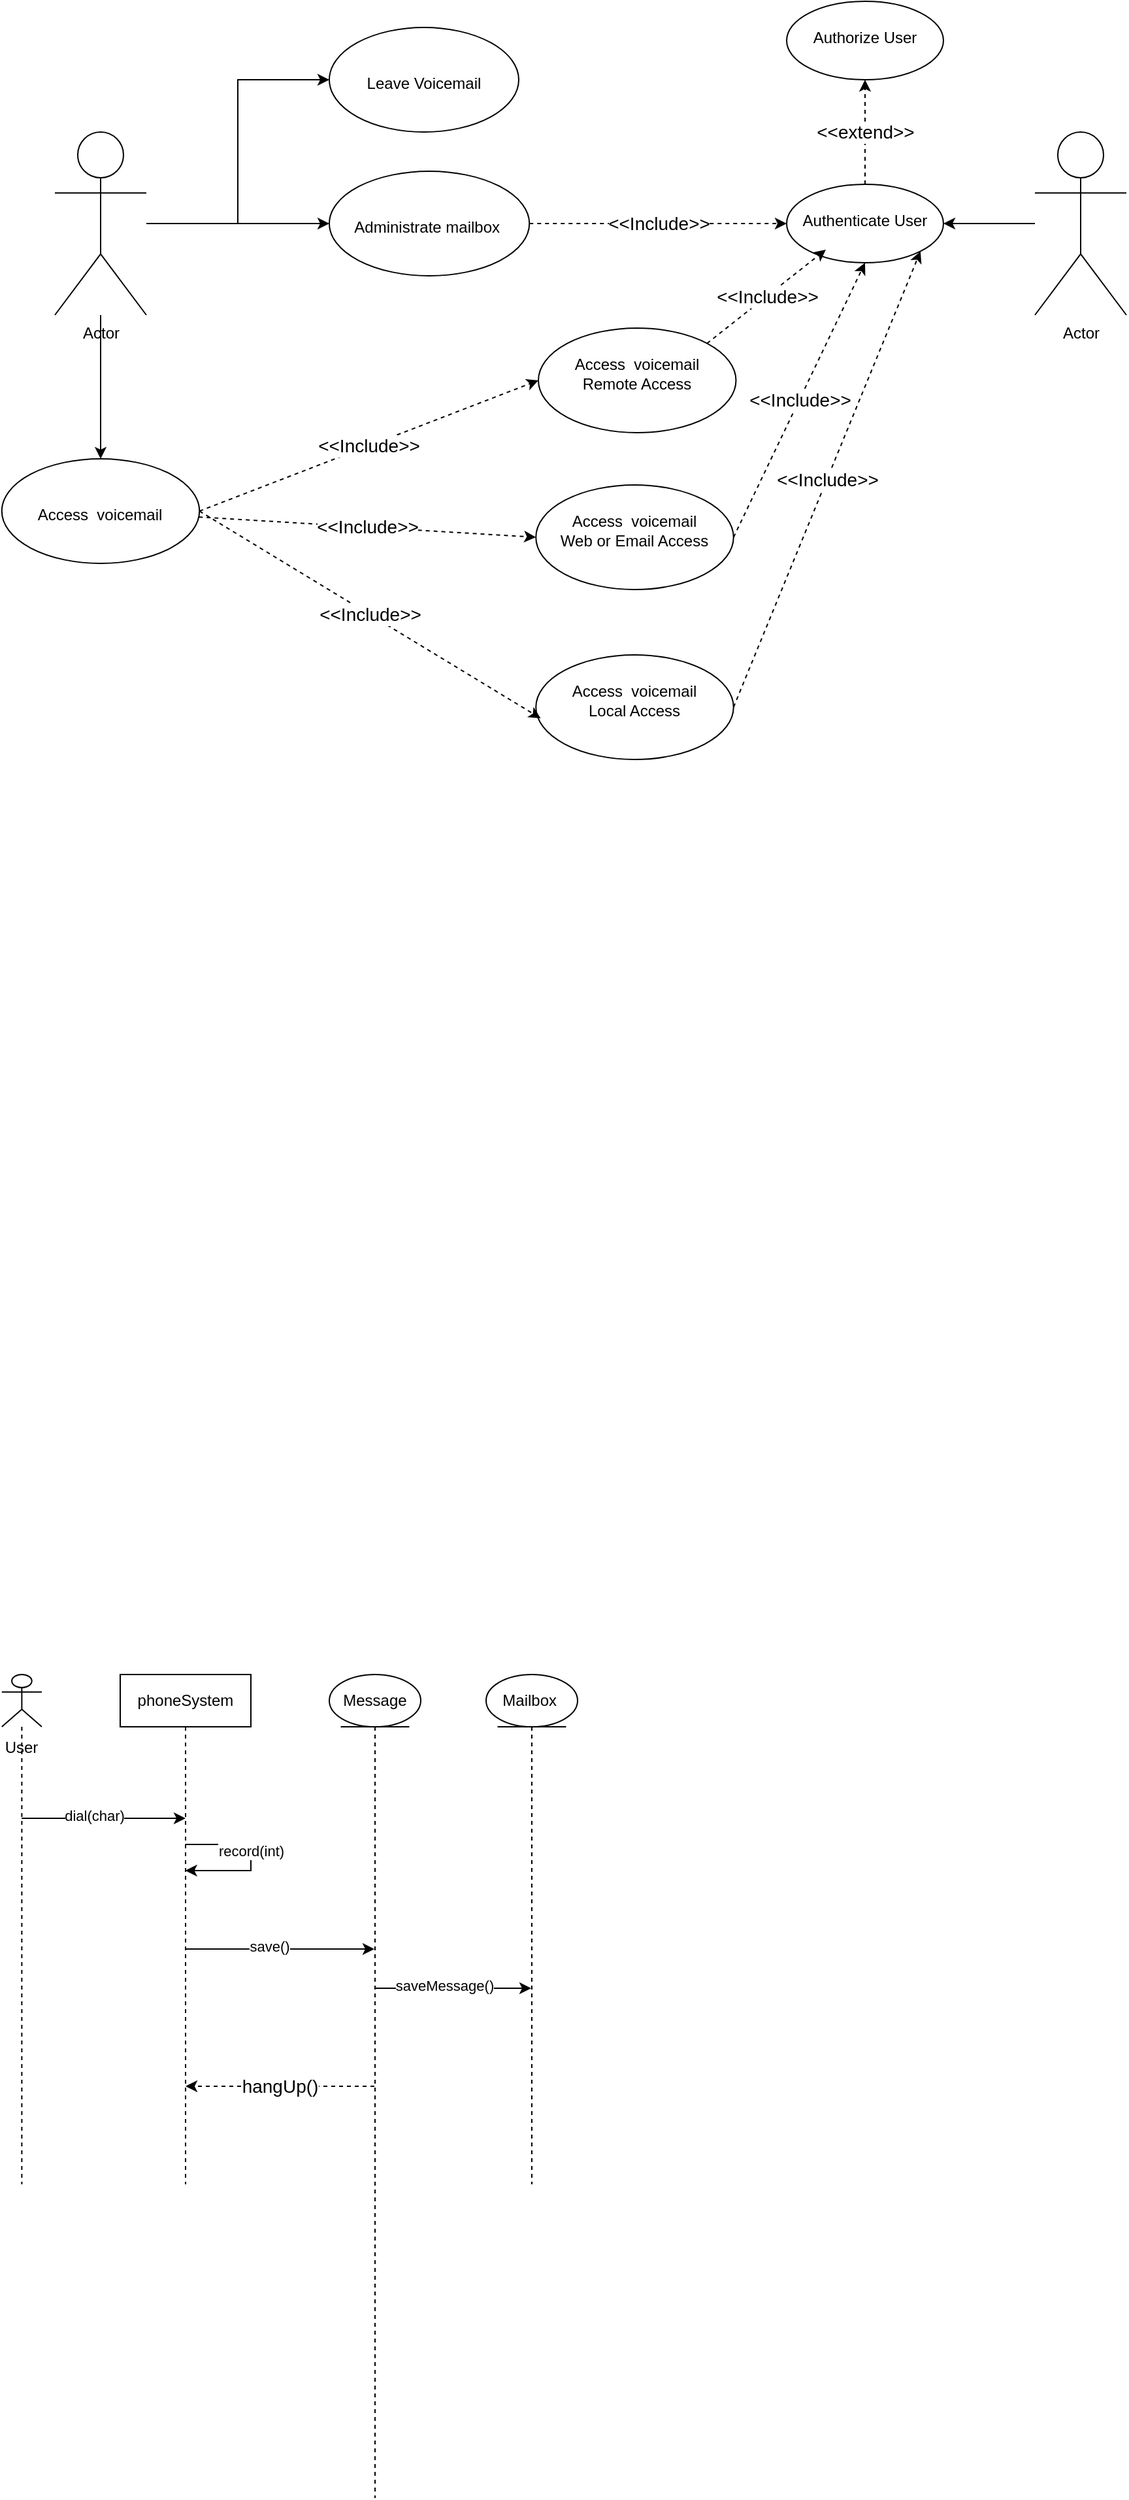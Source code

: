 <mxfile version="23.1.1" type="github">
  <diagram name="Page-1" id="yvd34EI95t-A2EFn2MtS">
    <mxGraphModel dx="956" dy="492" grid="1" gridSize="10" guides="1" tooltips="1" connect="1" arrows="1" fold="1" page="1" pageScale="1" pageWidth="850" pageHeight="1100" math="0" shadow="0">
      <root>
        <mxCell id="0" />
        <mxCell id="1" parent="0" />
        <mxCell id="7KW-E5zMWzp69uiKam18-5" value="" style="edgeStyle=orthogonalEdgeStyle;rounded=0;orthogonalLoop=1;jettySize=auto;html=1;" edge="1" parent="1" source="7KW-E5zMWzp69uiKam18-1" target="7KW-E5zMWzp69uiKam18-4">
          <mxGeometry relative="1" as="geometry" />
        </mxCell>
        <mxCell id="7KW-E5zMWzp69uiKam18-7" value="" style="edgeStyle=orthogonalEdgeStyle;rounded=0;orthogonalLoop=1;jettySize=auto;html=1;" edge="1" parent="1" source="7KW-E5zMWzp69uiKam18-1" target="7KW-E5zMWzp69uiKam18-6">
          <mxGeometry relative="1" as="geometry" />
        </mxCell>
        <mxCell id="7KW-E5zMWzp69uiKam18-15" value="" style="edgeStyle=orthogonalEdgeStyle;rounded=0;orthogonalLoop=1;jettySize=auto;html=1;" edge="1" parent="1" source="7KW-E5zMWzp69uiKam18-1" target="7KW-E5zMWzp69uiKam18-14">
          <mxGeometry relative="1" as="geometry" />
        </mxCell>
        <mxCell id="7KW-E5zMWzp69uiKam18-1" value="Actor" style="shape=umlActor;verticalLabelPosition=bottom;verticalAlign=top;html=1;outlineConnect=0;" vertex="1" parent="1">
          <mxGeometry x="170" y="150" width="70" height="140" as="geometry" />
        </mxCell>
        <mxCell id="7KW-E5zMWzp69uiKam18-4" value="&lt;br&gt;&lt;br&gt;Leave Voicemail" style="ellipse;whiteSpace=wrap;html=1;verticalAlign=top;" vertex="1" parent="1">
          <mxGeometry x="380" y="70" width="145" height="80" as="geometry" />
        </mxCell>
        <mxCell id="7KW-E5zMWzp69uiKam18-6" value="&lt;br&gt;&lt;br&gt;Access&amp;nbsp; voicemail" style="ellipse;whiteSpace=wrap;html=1;verticalAlign=top;" vertex="1" parent="1">
          <mxGeometry x="129.38" y="400" width="151.25" height="80" as="geometry" />
        </mxCell>
        <mxCell id="7KW-E5zMWzp69uiKam18-8" value="&lt;br&gt;Access&amp;nbsp; voicemail&lt;br&gt;Local Access" style="ellipse;whiteSpace=wrap;html=1;verticalAlign=top;" vertex="1" parent="1">
          <mxGeometry x="538.12" y="550" width="151.25" height="80" as="geometry" />
        </mxCell>
        <mxCell id="7KW-E5zMWzp69uiKam18-10" value="&lt;br&gt;Access&amp;nbsp; voicemail&lt;br&gt;Remote Access" style="ellipse;whiteSpace=wrap;html=1;verticalAlign=top;" vertex="1" parent="1">
          <mxGeometry x="540" y="300" width="151.25" height="80" as="geometry" />
        </mxCell>
        <mxCell id="7KW-E5zMWzp69uiKam18-12" value="&lt;br&gt;Access&amp;nbsp; voicemail&lt;br&gt;Web or Email Access" style="ellipse;whiteSpace=wrap;html=1;verticalAlign=top;" vertex="1" parent="1">
          <mxGeometry x="538.12" y="420" width="151.25" height="80" as="geometry" />
        </mxCell>
        <mxCell id="7KW-E5zMWzp69uiKam18-14" value="&lt;br&gt;&lt;br&gt;Administrate mailbox&amp;nbsp;" style="ellipse;whiteSpace=wrap;html=1;verticalAlign=top;" vertex="1" parent="1">
          <mxGeometry x="380" y="180" width="153.13" height="80" as="geometry" />
        </mxCell>
        <mxCell id="7KW-E5zMWzp69uiKam18-18" value="&amp;lt;&amp;lt;Include&amp;gt;&amp;gt;" style="html=1;labelBackgroundColor=#ffffff;startArrow=none;startFill=0;startSize=6;endArrow=classic;endFill=1;endSize=6;jettySize=auto;orthogonalLoop=1;strokeWidth=1;dashed=1;fontSize=14;rounded=0;exitX=1;exitY=0.5;exitDx=0;exitDy=0;entryX=0.024;entryY=0.606;entryDx=0;entryDy=0;entryPerimeter=0;" edge="1" parent="1" source="7KW-E5zMWzp69uiKam18-6" target="7KW-E5zMWzp69uiKam18-8">
          <mxGeometry width="60" height="60" relative="1" as="geometry">
            <mxPoint x="400" y="240" as="sourcePoint" />
            <mxPoint x="460" y="180" as="targetPoint" />
          </mxGeometry>
        </mxCell>
        <mxCell id="7KW-E5zMWzp69uiKam18-19" value="&amp;lt;&amp;lt;Include&amp;gt;&amp;gt;" style="html=1;labelBackgroundColor=#ffffff;startArrow=none;startFill=0;startSize=6;endArrow=classic;endFill=1;endSize=6;jettySize=auto;orthogonalLoop=1;strokeWidth=1;dashed=1;fontSize=14;rounded=0;entryX=0;entryY=0.5;entryDx=0;entryDy=0;" edge="1" parent="1" source="7KW-E5zMWzp69uiKam18-6" target="7KW-E5zMWzp69uiKam18-12">
          <mxGeometry width="60" height="60" relative="1" as="geometry">
            <mxPoint x="457" y="328" as="sourcePoint" />
            <mxPoint x="256" y="420" as="targetPoint" />
          </mxGeometry>
        </mxCell>
        <mxCell id="7KW-E5zMWzp69uiKam18-20" value="&amp;lt;&amp;lt;Include&amp;gt;&amp;gt;" style="html=1;labelBackgroundColor=#ffffff;startArrow=none;startFill=0;startSize=6;endArrow=classic;endFill=1;endSize=6;jettySize=auto;orthogonalLoop=1;strokeWidth=1;dashed=1;fontSize=14;rounded=0;exitX=1;exitY=0.5;exitDx=0;exitDy=0;entryX=0;entryY=0.5;entryDx=0;entryDy=0;" edge="1" parent="1" source="7KW-E5zMWzp69uiKam18-6" target="7KW-E5zMWzp69uiKam18-10">
          <mxGeometry width="60" height="60" relative="1" as="geometry">
            <mxPoint x="467" y="338" as="sourcePoint" />
            <mxPoint x="266" y="430" as="targetPoint" />
          </mxGeometry>
        </mxCell>
        <mxCell id="7KW-E5zMWzp69uiKam18-26" value="" style="edgeStyle=orthogonalEdgeStyle;rounded=0;orthogonalLoop=1;jettySize=auto;html=1;" edge="1" parent="1" source="7KW-E5zMWzp69uiKam18-22" target="7KW-E5zMWzp69uiKam18-25">
          <mxGeometry relative="1" as="geometry" />
        </mxCell>
        <mxCell id="7KW-E5zMWzp69uiKam18-22" value="Actor" style="shape=umlActor;verticalLabelPosition=bottom;verticalAlign=top;html=1;outlineConnect=0;" vertex="1" parent="1">
          <mxGeometry x="920" y="150" width="70" height="140" as="geometry" />
        </mxCell>
        <mxCell id="7KW-E5zMWzp69uiKam18-25" value="&lt;br&gt;Authenticate User" style="ellipse;whiteSpace=wrap;html=1;verticalAlign=top;" vertex="1" parent="1">
          <mxGeometry x="730" y="190" width="120" height="60" as="geometry" />
        </mxCell>
        <mxCell id="7KW-E5zMWzp69uiKam18-27" value="&amp;lt;&amp;lt;Include&amp;gt;&amp;gt;" style="html=1;labelBackgroundColor=#ffffff;startArrow=none;startFill=0;startSize=6;endArrow=classic;endFill=1;endSize=6;jettySize=auto;orthogonalLoop=1;strokeWidth=1;dashed=1;fontSize=14;rounded=0;entryX=0.25;entryY=0.833;entryDx=0;entryDy=0;entryPerimeter=0;exitX=1;exitY=0;exitDx=0;exitDy=0;" edge="1" parent="1" source="7KW-E5zMWzp69uiKam18-10" target="7KW-E5zMWzp69uiKam18-25">
          <mxGeometry width="60" height="60" relative="1" as="geometry">
            <mxPoint x="384" y="358" as="sourcePoint" />
            <mxPoint x="437" y="441" as="targetPoint" />
            <Array as="points" />
          </mxGeometry>
        </mxCell>
        <mxCell id="7KW-E5zMWzp69uiKam18-28" value="&amp;lt;&amp;lt;Include&amp;gt;&amp;gt;" style="html=1;labelBackgroundColor=#ffffff;startArrow=none;startFill=0;startSize=6;endArrow=classic;endFill=1;endSize=6;jettySize=auto;orthogonalLoop=1;strokeWidth=1;dashed=1;fontSize=14;rounded=0;entryX=0.5;entryY=1;entryDx=0;entryDy=0;exitX=1;exitY=0.5;exitDx=0;exitDy=0;" edge="1" parent="1" source="7KW-E5zMWzp69uiKam18-12" target="7KW-E5zMWzp69uiKam18-25">
          <mxGeometry width="60" height="60" relative="1" as="geometry">
            <mxPoint x="631" y="360" as="sourcePoint" />
            <mxPoint x="808" y="263" as="targetPoint" />
            <Array as="points" />
          </mxGeometry>
        </mxCell>
        <mxCell id="7KW-E5zMWzp69uiKam18-30" value="&amp;lt;&amp;lt;Include&amp;gt;&amp;gt;" style="html=1;labelBackgroundColor=#ffffff;startArrow=none;startFill=0;startSize=6;endArrow=classic;endFill=1;endSize=6;jettySize=auto;orthogonalLoop=1;strokeWidth=1;dashed=1;fontSize=14;rounded=0;entryX=1;entryY=1;entryDx=0;entryDy=0;exitX=1;exitY=0.5;exitDx=0;exitDy=0;" edge="1" parent="1" source="7KW-E5zMWzp69uiKam18-8" target="7KW-E5zMWzp69uiKam18-25">
          <mxGeometry width="60" height="60" relative="1" as="geometry">
            <mxPoint x="700" y="460" as="sourcePoint" />
            <mxPoint x="828" y="261" as="targetPoint" />
            <Array as="points" />
          </mxGeometry>
        </mxCell>
        <mxCell id="7KW-E5zMWzp69uiKam18-31" value="&amp;lt;&amp;lt;Include&amp;gt;&amp;gt;" style="html=1;labelBackgroundColor=#ffffff;startArrow=none;startFill=0;startSize=6;endArrow=classic;endFill=1;endSize=6;jettySize=auto;orthogonalLoop=1;strokeWidth=1;dashed=1;fontSize=14;rounded=0;entryX=0;entryY=0.5;entryDx=0;entryDy=0;exitX=1;exitY=0.5;exitDx=0;exitDy=0;" edge="1" parent="1" source="7KW-E5zMWzp69uiKam18-14" target="7KW-E5zMWzp69uiKam18-25">
          <mxGeometry width="60" height="60" relative="1" as="geometry">
            <mxPoint x="710" y="470" as="sourcePoint" />
            <mxPoint x="838" y="271" as="targetPoint" />
            <Array as="points" />
          </mxGeometry>
        </mxCell>
        <mxCell id="7KW-E5zMWzp69uiKam18-32" value="&lt;br&gt;Authorize User" style="ellipse;whiteSpace=wrap;html=1;verticalAlign=top;" vertex="1" parent="1">
          <mxGeometry x="730" y="50" width="120" height="60" as="geometry" />
        </mxCell>
        <mxCell id="7KW-E5zMWzp69uiKam18-34" value="&amp;lt;&amp;lt;extend&amp;gt;&amp;gt;" style="html=1;labelBackgroundColor=#ffffff;startArrow=none;startFill=0;startSize=6;endArrow=classic;endFill=1;endSize=6;jettySize=auto;orthogonalLoop=1;strokeWidth=1;dashed=1;fontSize=14;rounded=0;entryX=0.5;entryY=1;entryDx=0;entryDy=0;exitX=0.5;exitY=0;exitDx=0;exitDy=0;" edge="1" parent="1" source="7KW-E5zMWzp69uiKam18-25" target="7KW-E5zMWzp69uiKam18-32">
          <mxGeometry width="60" height="60" relative="1" as="geometry">
            <mxPoint x="820" y="180" as="sourcePoint" />
            <mxPoint x="740" y="230" as="targetPoint" />
            <Array as="points" />
          </mxGeometry>
        </mxCell>
        <mxCell id="7KW-E5zMWzp69uiKam18-36" value="&lt;br&gt;&lt;br&gt;&lt;br&gt;&lt;br&gt;&lt;br&gt;User" style="shape=umlLifeline;perimeter=lifelinePerimeter;whiteSpace=wrap;html=1;container=1;dropTarget=0;collapsible=0;recursiveResize=0;outlineConnect=0;portConstraint=eastwest;newEdgeStyle={&quot;curved&quot;:0,&quot;rounded&quot;:0};participant=umlActor;" vertex="1" parent="1">
          <mxGeometry x="129.38" y="1330" width="30.62" height="390" as="geometry" />
        </mxCell>
        <mxCell id="7KW-E5zMWzp69uiKam18-39" value="Mailbox&amp;nbsp;" style="shape=umlLifeline;perimeter=lifelinePerimeter;whiteSpace=wrap;html=1;container=1;dropTarget=0;collapsible=0;recursiveResize=0;outlineConnect=0;portConstraint=eastwest;newEdgeStyle={&quot;curved&quot;:0,&quot;rounded&quot;:0};participant=umlEntity;size=40;" vertex="1" parent="1">
          <mxGeometry x="500" y="1330" width="70" height="390" as="geometry" />
        </mxCell>
        <mxCell id="7KW-E5zMWzp69uiKam18-40" value="Message" style="shape=umlLifeline;perimeter=lifelinePerimeter;whiteSpace=wrap;html=1;container=1;dropTarget=0;collapsible=0;recursiveResize=0;outlineConnect=0;portConstraint=eastwest;newEdgeStyle={&quot;curved&quot;:0,&quot;rounded&quot;:0};participant=umlEntity;size=40;" vertex="1" parent="1">
          <mxGeometry x="380" y="1330" width="70" height="630" as="geometry" />
        </mxCell>
        <mxCell id="7KW-E5zMWzp69uiKam18-41" value="phoneSystem" style="shape=umlLifeline;perimeter=lifelinePerimeter;whiteSpace=wrap;html=1;container=1;dropTarget=0;collapsible=0;recursiveResize=0;outlineConnect=0;portConstraint=eastwest;newEdgeStyle={&quot;curved&quot;:0,&quot;rounded&quot;:0};" vertex="1" parent="1">
          <mxGeometry x="220" y="1330" width="100" height="390" as="geometry" />
        </mxCell>
        <mxCell id="7KW-E5zMWzp69uiKam18-42" value="" style="endArrow=classic;html=1;rounded=0;" edge="1" parent="1">
          <mxGeometry relative="1" as="geometry">
            <mxPoint x="144.619" y="1440" as="sourcePoint" />
            <mxPoint x="270" y="1440" as="targetPoint" />
          </mxGeometry>
        </mxCell>
        <mxCell id="7KW-E5zMWzp69uiKam18-45" value="dial(char)" style="edgeLabel;html=1;align=center;verticalAlign=middle;resizable=0;points=[];" vertex="1" connectable="0" parent="7KW-E5zMWzp69uiKam18-42">
          <mxGeometry x="-0.092" y="2" relative="1" as="geometry">
            <mxPoint x="-2" as="offset" />
          </mxGeometry>
        </mxCell>
        <mxCell id="7KW-E5zMWzp69uiKam18-46" value="" style="endArrow=classic;html=1;rounded=0;" edge="1" parent="1">
          <mxGeometry relative="1" as="geometry">
            <mxPoint x="269.81" y="1460" as="sourcePoint" />
            <mxPoint x="269.81" y="1480" as="targetPoint" />
            <Array as="points">
              <mxPoint x="320" y="1460" />
              <mxPoint x="320" y="1480" />
            </Array>
          </mxGeometry>
        </mxCell>
        <mxCell id="7KW-E5zMWzp69uiKam18-47" value="record(int)" style="edgeLabel;html=1;align=center;verticalAlign=middle;resizable=0;points=[];" vertex="1" connectable="0" parent="7KW-E5zMWzp69uiKam18-46">
          <mxGeometry x="-0.092" y="2" relative="1" as="geometry">
            <mxPoint x="-2" as="offset" />
          </mxGeometry>
        </mxCell>
        <mxCell id="7KW-E5zMWzp69uiKam18-49" value="" style="endArrow=classic;html=1;rounded=0;" edge="1" parent="1">
          <mxGeometry relative="1" as="geometry">
            <mxPoint x="269.929" y="1540" as="sourcePoint" />
            <mxPoint x="414.5" y="1540" as="targetPoint" />
          </mxGeometry>
        </mxCell>
        <mxCell id="7KW-E5zMWzp69uiKam18-50" value="save()" style="edgeLabel;html=1;align=center;verticalAlign=middle;resizable=0;points=[];" vertex="1" connectable="0" parent="7KW-E5zMWzp69uiKam18-49">
          <mxGeometry x="-0.092" y="2" relative="1" as="geometry">
            <mxPoint x="-2" as="offset" />
          </mxGeometry>
        </mxCell>
        <mxCell id="7KW-E5zMWzp69uiKam18-53" value="" style="endArrow=classic;html=1;rounded=0;" edge="1" parent="1" target="7KW-E5zMWzp69uiKam18-39">
          <mxGeometry relative="1" as="geometry">
            <mxPoint x="415.429" y="1570" as="sourcePoint" />
            <mxPoint x="530" y="1570" as="targetPoint" />
            <Array as="points">
              <mxPoint x="520" y="1570" />
            </Array>
          </mxGeometry>
        </mxCell>
        <mxCell id="7KW-E5zMWzp69uiKam18-54" value="saveMessage()" style="edgeLabel;html=1;align=center;verticalAlign=middle;resizable=0;points=[];" vertex="1" connectable="0" parent="7KW-E5zMWzp69uiKam18-53">
          <mxGeometry x="-0.092" y="2" relative="1" as="geometry">
            <mxPoint x="-2" as="offset" />
          </mxGeometry>
        </mxCell>
        <mxCell id="7KW-E5zMWzp69uiKam18-56" value="hangUp()" style="html=1;labelBackgroundColor=#ffffff;startArrow=none;startFill=0;startSize=6;endArrow=classic;endFill=1;endSize=6;jettySize=auto;orthogonalLoop=1;strokeWidth=1;dashed=1;fontSize=14;rounded=0;" edge="1" parent="1" source="7KW-E5zMWzp69uiKam18-40" target="7KW-E5zMWzp69uiKam18-41">
          <mxGeometry width="60" height="60" relative="1" as="geometry">
            <mxPoint x="200" y="1580" as="sourcePoint" />
            <mxPoint x="461" y="1738" as="targetPoint" />
          </mxGeometry>
        </mxCell>
      </root>
    </mxGraphModel>
  </diagram>
</mxfile>
